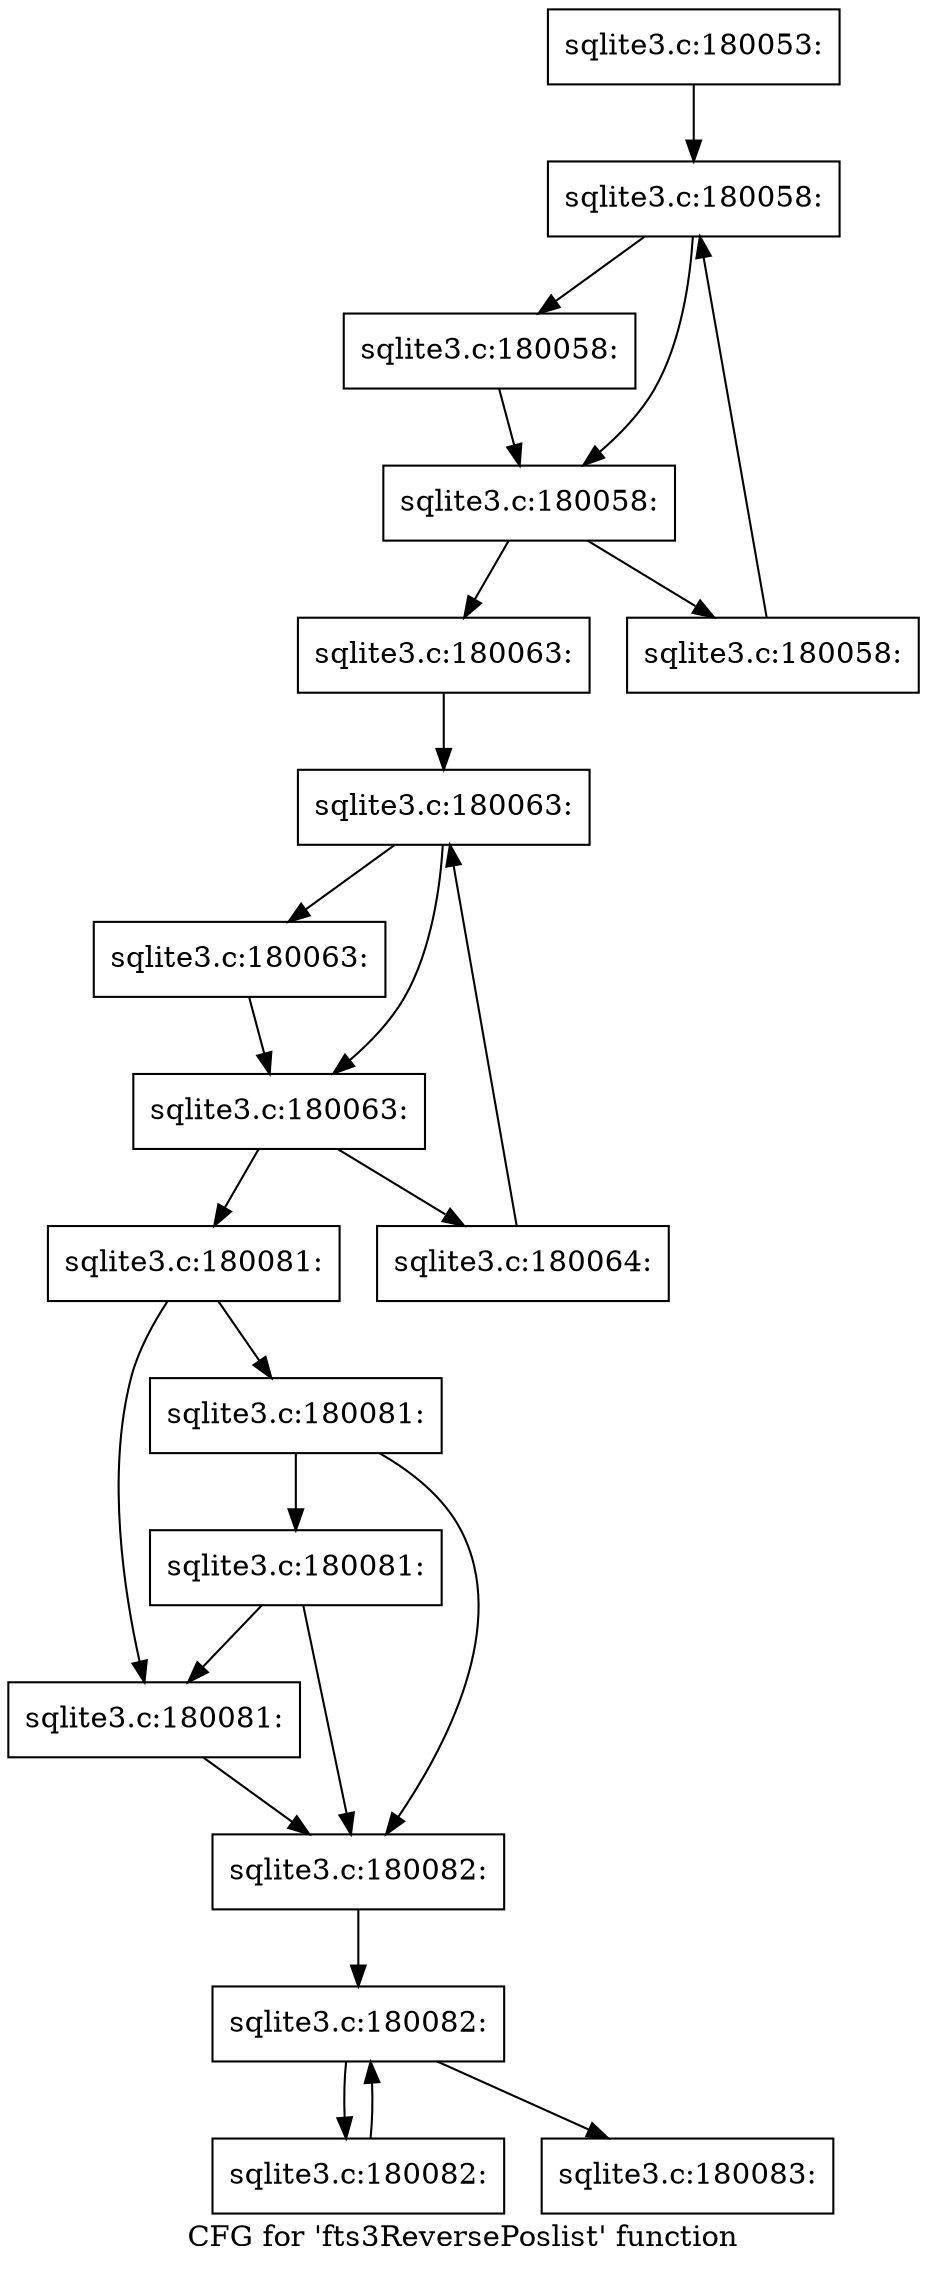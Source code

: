 digraph "CFG for 'fts3ReversePoslist' function" {
	label="CFG for 'fts3ReversePoslist' function";

	Node0x55c0fac0eeb0 [shape=record,label="{sqlite3.c:180053:}"];
	Node0x55c0fac0eeb0 -> Node0x55c0fac127c0;
	Node0x55c0fac127c0 [shape=record,label="{sqlite3.c:180058:}"];
	Node0x55c0fac127c0 -> Node0x55c0fac129f0;
	Node0x55c0fac127c0 -> Node0x55c0fac129a0;
	Node0x55c0fac129f0 [shape=record,label="{sqlite3.c:180058:}"];
	Node0x55c0fac129f0 -> Node0x55c0fac129a0;
	Node0x55c0fac129a0 [shape=record,label="{sqlite3.c:180058:}"];
	Node0x55c0fac129a0 -> Node0x55c0fac133d0;
	Node0x55c0fac129a0 -> Node0x55c0fac12920;
	Node0x55c0fac133d0 [shape=record,label="{sqlite3.c:180058:}"];
	Node0x55c0fac133d0 -> Node0x55c0fac127c0;
	Node0x55c0fac12920 [shape=record,label="{sqlite3.c:180063:}"];
	Node0x55c0fac12920 -> Node0x55c0fac135c0;
	Node0x55c0fac135c0 [shape=record,label="{sqlite3.c:180063:}"];
	Node0x55c0fac135c0 -> Node0x55c0fac13780;
	Node0x55c0fac135c0 -> Node0x55c0fac13730;
	Node0x55c0fac13780 [shape=record,label="{sqlite3.c:180063:}"];
	Node0x55c0fac13780 -> Node0x55c0fac13730;
	Node0x55c0fac13730 [shape=record,label="{sqlite3.c:180063:}"];
	Node0x55c0fac13730 -> Node0x55c0fac14140;
	Node0x55c0fac13730 -> Node0x55c0fac136b0;
	Node0x55c0fac14140 [shape=record,label="{sqlite3.c:180064:}"];
	Node0x55c0fac14140 -> Node0x55c0fac135c0;
	Node0x55c0fac136b0 [shape=record,label="{sqlite3.c:180081:}"];
	Node0x55c0fac136b0 -> Node0x55c0fac14780;
	Node0x55c0fac136b0 -> Node0x55c0fac14820;
	Node0x55c0fac14820 [shape=record,label="{sqlite3.c:180081:}"];
	Node0x55c0fac14820 -> Node0x55c0fac14b50;
	Node0x55c0fac14820 -> Node0x55c0fac147d0;
	Node0x55c0fac14b50 [shape=record,label="{sqlite3.c:180081:}"];
	Node0x55c0fac14b50 -> Node0x55c0fac14780;
	Node0x55c0fac14b50 -> Node0x55c0fac147d0;
	Node0x55c0fac14780 [shape=record,label="{sqlite3.c:180081:}"];
	Node0x55c0fac14780 -> Node0x55c0fac147d0;
	Node0x55c0fac147d0 [shape=record,label="{sqlite3.c:180082:}"];
	Node0x55c0fac147d0 -> Node0x55c0fac156c0;
	Node0x55c0fac156c0 [shape=record,label="{sqlite3.c:180082:}"];
	Node0x55c0fac156c0 -> Node0x55c0fac15d00;
	Node0x55c0fac156c0 -> Node0x55c0fac15820;
	Node0x55c0fac15d00 [shape=record,label="{sqlite3.c:180082:}"];
	Node0x55c0fac15d00 -> Node0x55c0fac156c0;
	Node0x55c0fac15820 [shape=record,label="{sqlite3.c:180083:}"];
}
